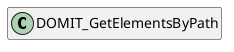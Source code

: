 @startuml
set namespaceSeparator \\
hide members
hide << alias >> circle

class DOMIT_GetElementsByPath
@enduml
